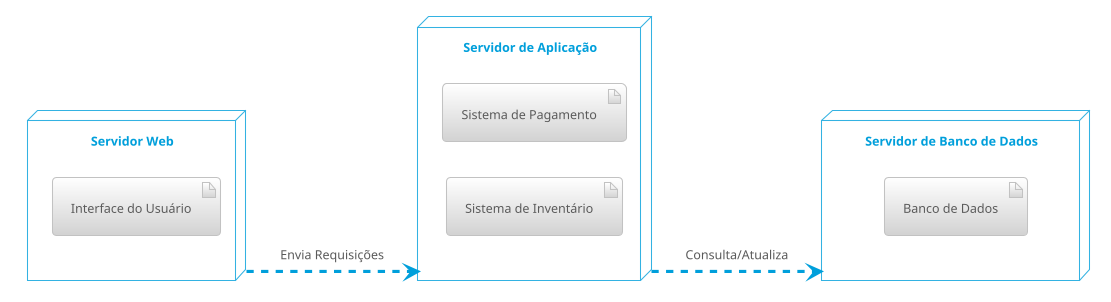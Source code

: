 @startuml ServidorAplicacao
!theme bluegray
left to right direction
node "Servidor Web" as web {
    artifact "Interface do Usuário"
}

node "Servidor de Aplicação" as app {
    artifact "Sistema de Pagamento"
    artifact "Sistema de Inventário"
}

node "Servidor de Banco de Dados" as db {
    artifact "Banco de Dados"
}

web ..> app : Envia Requisições
app ..> db : Consulta/Atualiza
@enduml
